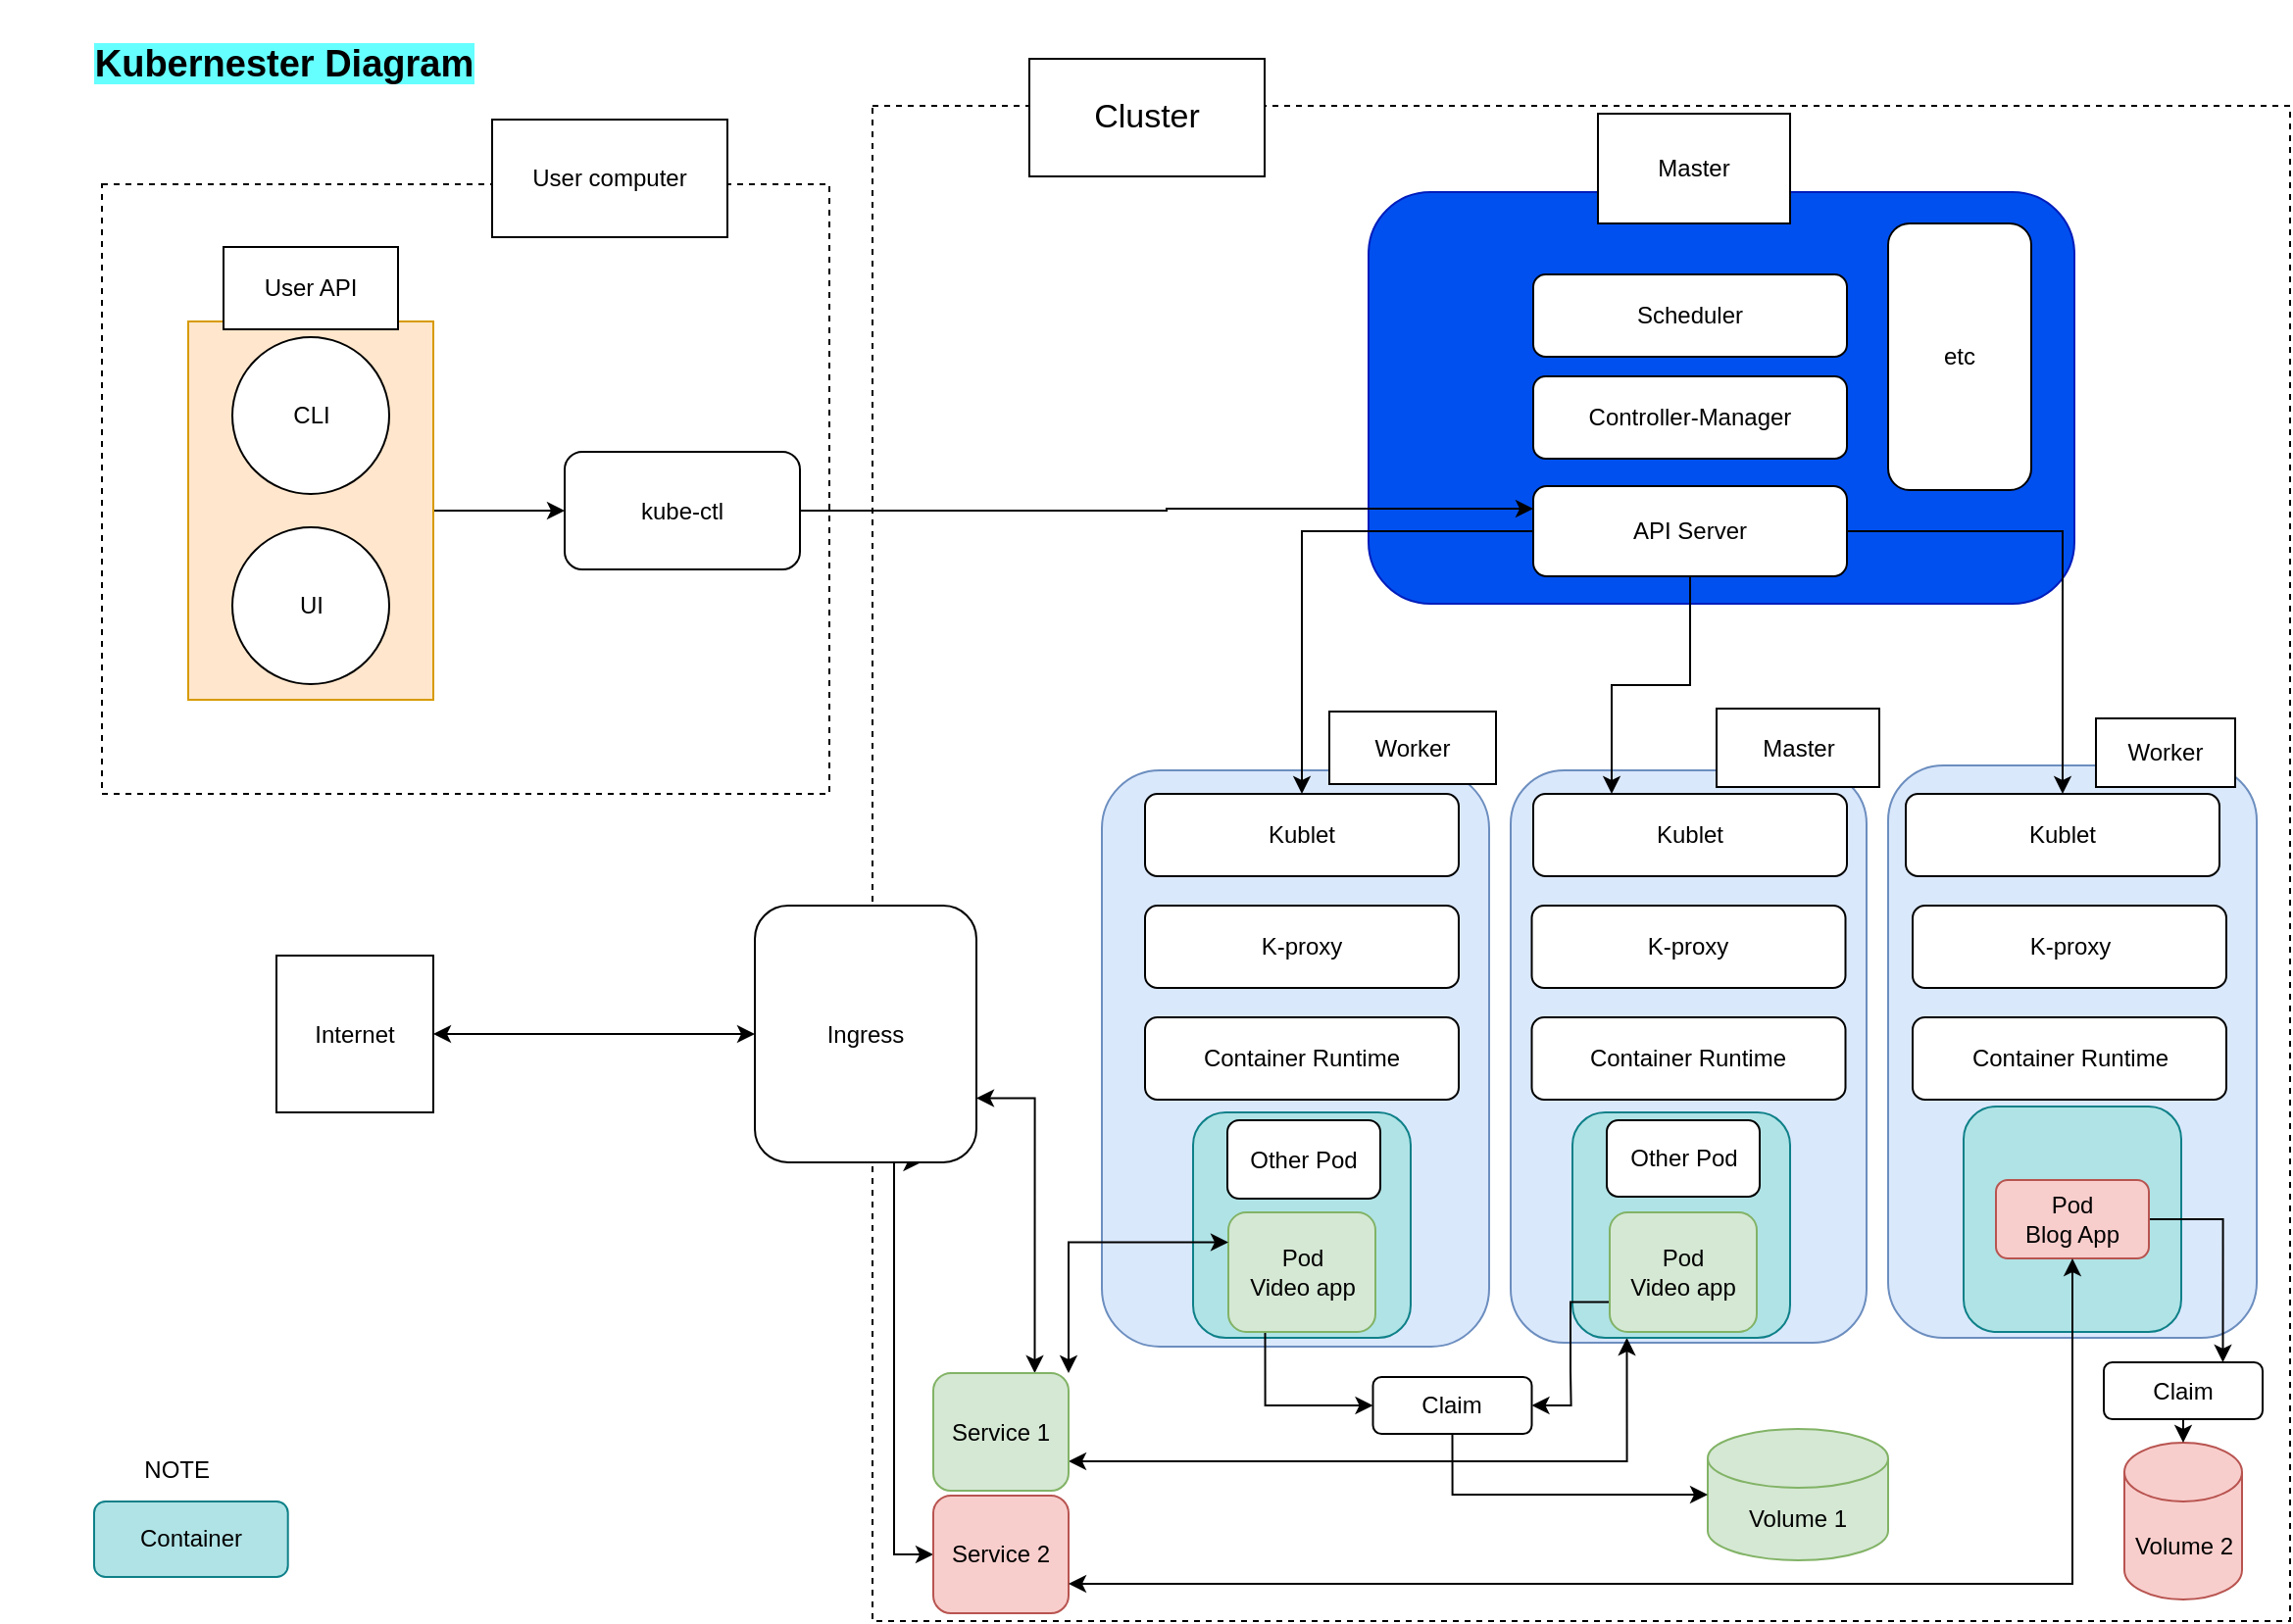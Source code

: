 <mxfile version="14.7.4" type="device"><diagram id="97tA19KJ_h1l2o9gUAl9" name="Page-1"><mxGraphModel dx="1985" dy="2621" grid="0" gridSize="10" guides="1" tooltips="1" connect="1" arrows="1" fold="1" page="1" pageScale="1" pageWidth="1169" pageHeight="827" math="0" shadow="0"><root><mxCell id="0"/><mxCell id="1" parent="0"/><mxCell id="HfnSnRylXD3_NEoxAxvN-61" value="" style="rounded=0;whiteSpace=wrap;html=1;dashed=1;" vertex="1" parent="1"><mxGeometry x="25" y="85" width="371" height="311" as="geometry"/></mxCell><mxCell id="HfnSnRylXD3_NEoxAxvN-59" style="edgeStyle=orthogonalEdgeStyle;rounded=0;orthogonalLoop=1;jettySize=auto;html=1;" edge="1" parent="1" source="HfnSnRylXD3_NEoxAxvN-53" target="HfnSnRylXD3_NEoxAxvN-57"><mxGeometry relative="1" as="geometry"/></mxCell><mxCell id="HfnSnRylXD3_NEoxAxvN-53" value="" style="rounded=0;whiteSpace=wrap;html=1;fillColor=#ffe6cc;strokeColor=#d79b00;" vertex="1" parent="1"><mxGeometry x="69" y="155" width="125" height="193" as="geometry"/></mxCell><mxCell id="HfnSnRylXD3_NEoxAxvN-5" value="" style="rounded=0;whiteSpace=wrap;html=1;dashed=1;" vertex="1" parent="1"><mxGeometry x="418" y="45" width="723" height="773" as="geometry"/></mxCell><mxCell id="HfnSnRylXD3_NEoxAxvN-1" value="" style="rounded=1;whiteSpace=wrap;html=1;fillColor=#0050ef;strokeColor=#001DBC;fontColor=#ffffff;" vertex="1" parent="1"><mxGeometry x="671" y="89" width="360" height="210" as="geometry"/></mxCell><mxCell id="HfnSnRylXD3_NEoxAxvN-2" value="" style="rounded=1;whiteSpace=wrap;html=1;fillColor=#dae8fc;strokeColor=#6c8ebf;" vertex="1" parent="1"><mxGeometry x="535" y="384" width="197.5" height="294" as="geometry"/></mxCell><mxCell id="HfnSnRylXD3_NEoxAxvN-3" value="" style="rounded=1;whiteSpace=wrap;html=1;fillColor=#dae8fc;strokeColor=#6c8ebf;" vertex="1" parent="1"><mxGeometry x="743.5" y="384" width="181.5" height="292" as="geometry"/></mxCell><mxCell id="HfnSnRylXD3_NEoxAxvN-4" value="" style="rounded=1;whiteSpace=wrap;html=1;fillColor=#dae8fc;strokeColor=#6c8ebf;" vertex="1" parent="1"><mxGeometry x="936" y="381.5" width="188" height="292" as="geometry"/></mxCell><mxCell id="HfnSnRylXD3_NEoxAxvN-6" value="&lt;font style=&quot;font-size: 17px&quot;&gt;Cluster&lt;/font&gt;" style="rounded=0;whiteSpace=wrap;html=1;" vertex="1" parent="1"><mxGeometry x="498" y="21" width="120" height="60" as="geometry"/></mxCell><mxCell id="HfnSnRylXD3_NEoxAxvN-8" value="Master" style="rounded=0;whiteSpace=wrap;html=1;" vertex="1" parent="1"><mxGeometry x="788" y="49" width="98" height="56" as="geometry"/></mxCell><mxCell id="HfnSnRylXD3_NEoxAxvN-9" value="Worker" style="rounded=0;whiteSpace=wrap;html=1;" vertex="1" parent="1"><mxGeometry x="651" y="354" width="85" height="37" as="geometry"/></mxCell><mxCell id="HfnSnRylXD3_NEoxAxvN-10" value="Master" style="rounded=0;whiteSpace=wrap;html=1;" vertex="1" parent="1"><mxGeometry x="848.5" y="352.5" width="83" height="40" as="geometry"/></mxCell><mxCell id="HfnSnRylXD3_NEoxAxvN-11" style="edgeStyle=orthogonalEdgeStyle;rounded=0;orthogonalLoop=1;jettySize=auto;html=1;exitX=0.5;exitY=1;exitDx=0;exitDy=0;" edge="1" parent="1" source="HfnSnRylXD3_NEoxAxvN-10" target="HfnSnRylXD3_NEoxAxvN-10"><mxGeometry relative="1" as="geometry"/></mxCell><mxCell id="HfnSnRylXD3_NEoxAxvN-12" value="Worker" style="rounded=0;whiteSpace=wrap;html=1;" vertex="1" parent="1"><mxGeometry x="1042" y="357.5" width="71" height="35" as="geometry"/></mxCell><mxCell id="HfnSnRylXD3_NEoxAxvN-14" value="Scheduler" style="rounded=1;whiteSpace=wrap;html=1;" vertex="1" parent="1"><mxGeometry x="755" y="131" width="160" height="42" as="geometry"/></mxCell><mxCell id="HfnSnRylXD3_NEoxAxvN-15" value="Controller-Manager" style="rounded=1;whiteSpace=wrap;html=1;" vertex="1" parent="1"><mxGeometry x="755" y="183" width="160" height="42" as="geometry"/></mxCell><mxCell id="HfnSnRylXD3_NEoxAxvN-41" style="edgeStyle=orthogonalEdgeStyle;rounded=0;orthogonalLoop=1;jettySize=auto;html=1;exitX=0;exitY=0.5;exitDx=0;exitDy=0;entryX=0.5;entryY=0;entryDx=0;entryDy=0;" edge="1" parent="1" source="HfnSnRylXD3_NEoxAxvN-16" target="HfnSnRylXD3_NEoxAxvN-17"><mxGeometry relative="1" as="geometry"><mxPoint x="641" y="452" as="targetPoint"/></mxGeometry></mxCell><mxCell id="HfnSnRylXD3_NEoxAxvN-42" style="edgeStyle=orthogonalEdgeStyle;rounded=0;orthogonalLoop=1;jettySize=auto;html=1;exitX=0.5;exitY=1;exitDx=0;exitDy=0;entryX=0.25;entryY=0;entryDx=0;entryDy=0;" edge="1" parent="1" source="HfnSnRylXD3_NEoxAxvN-16" target="HfnSnRylXD3_NEoxAxvN-21"><mxGeometry relative="1" as="geometry"/></mxCell><mxCell id="HfnSnRylXD3_NEoxAxvN-43" style="edgeStyle=orthogonalEdgeStyle;rounded=0;orthogonalLoop=1;jettySize=auto;html=1;exitX=1;exitY=0.5;exitDx=0;exitDy=0;entryX=0.5;entryY=0;entryDx=0;entryDy=0;" edge="1" parent="1" source="HfnSnRylXD3_NEoxAxvN-16" target="HfnSnRylXD3_NEoxAxvN-24"><mxGeometry relative="1" as="geometry"/></mxCell><mxCell id="HfnSnRylXD3_NEoxAxvN-16" value="API Server" style="rounded=1;whiteSpace=wrap;html=1;" vertex="1" parent="1"><mxGeometry x="755" y="239" width="160" height="46" as="geometry"/></mxCell><mxCell id="HfnSnRylXD3_NEoxAxvN-17" value="Kublet" style="rounded=1;whiteSpace=wrap;html=1;" vertex="1" parent="1"><mxGeometry x="557" y="396" width="160" height="42" as="geometry"/></mxCell><mxCell id="HfnSnRylXD3_NEoxAxvN-18" value="K-proxy" style="rounded=1;whiteSpace=wrap;html=1;" vertex="1" parent="1"><mxGeometry x="557" y="453" width="160" height="42" as="geometry"/></mxCell><mxCell id="HfnSnRylXD3_NEoxAxvN-19" value="Container Runtime" style="rounded=1;whiteSpace=wrap;html=1;" vertex="1" parent="1"><mxGeometry x="557" y="510" width="160" height="42" as="geometry"/></mxCell><mxCell id="HfnSnRylXD3_NEoxAxvN-21" value="Kublet" style="rounded=1;whiteSpace=wrap;html=1;" vertex="1" parent="1"><mxGeometry x="755" y="396" width="160" height="42" as="geometry"/></mxCell><mxCell id="HfnSnRylXD3_NEoxAxvN-22" value="K-proxy" style="rounded=1;whiteSpace=wrap;html=1;" vertex="1" parent="1"><mxGeometry x="754.25" y="453" width="160" height="42" as="geometry"/></mxCell><mxCell id="HfnSnRylXD3_NEoxAxvN-23" value="Container Runtime" style="rounded=1;whiteSpace=wrap;html=1;" vertex="1" parent="1"><mxGeometry x="754.25" y="510" width="160" height="42" as="geometry"/></mxCell><mxCell id="HfnSnRylXD3_NEoxAxvN-24" value="Kublet" style="rounded=1;whiteSpace=wrap;html=1;" vertex="1" parent="1"><mxGeometry x="945" y="396" width="160" height="42" as="geometry"/></mxCell><mxCell id="HfnSnRylXD3_NEoxAxvN-25" value="K-proxy" style="rounded=1;whiteSpace=wrap;html=1;" vertex="1" parent="1"><mxGeometry x="948.5" y="453" width="160" height="42" as="geometry"/></mxCell><mxCell id="HfnSnRylXD3_NEoxAxvN-26" value="Container Runtime" style="rounded=1;whiteSpace=wrap;html=1;" vertex="1" parent="1"><mxGeometry x="948.5" y="510" width="160" height="42" as="geometry"/></mxCell><mxCell id="HfnSnRylXD3_NEoxAxvN-65" style="edgeStyle=orthogonalEdgeStyle;rounded=0;orthogonalLoop=1;jettySize=auto;html=1;startArrow=classic;startFill=1;" edge="1" parent="1" source="HfnSnRylXD3_NEoxAxvN-44" target="HfnSnRylXD3_NEoxAxvN-64"><mxGeometry relative="1" as="geometry"/></mxCell><mxCell id="HfnSnRylXD3_NEoxAxvN-44" value="Internet" style="whiteSpace=wrap;html=1;aspect=fixed;" vertex="1" parent="1"><mxGeometry x="114" y="478.5" width="80" height="80" as="geometry"/></mxCell><mxCell id="HfnSnRylXD3_NEoxAxvN-50" value="CLI" style="ellipse;whiteSpace=wrap;html=1;aspect=fixed;" vertex="1" parent="1"><mxGeometry x="91.5" y="163" width="80" height="80" as="geometry"/></mxCell><mxCell id="HfnSnRylXD3_NEoxAxvN-51" value="UI" style="ellipse;whiteSpace=wrap;html=1;aspect=fixed;" vertex="1" parent="1"><mxGeometry x="91.5" y="260" width="80" height="80" as="geometry"/></mxCell><mxCell id="HfnSnRylXD3_NEoxAxvN-56" value="User API" style="rounded=0;whiteSpace=wrap;html=1;" vertex="1" parent="1"><mxGeometry x="87" y="117" width="89" height="42" as="geometry"/></mxCell><mxCell id="HfnSnRylXD3_NEoxAxvN-60" style="edgeStyle=orthogonalEdgeStyle;rounded=0;orthogonalLoop=1;jettySize=auto;html=1;entryX=0;entryY=0.25;entryDx=0;entryDy=0;" edge="1" parent="1" source="HfnSnRylXD3_NEoxAxvN-57" target="HfnSnRylXD3_NEoxAxvN-16"><mxGeometry relative="1" as="geometry"/></mxCell><mxCell id="HfnSnRylXD3_NEoxAxvN-57" value="kube-ctl" style="rounded=1;whiteSpace=wrap;html=1;" vertex="1" parent="1"><mxGeometry x="261" y="221.5" width="120" height="60" as="geometry"/></mxCell><mxCell id="HfnSnRylXD3_NEoxAxvN-62" value="User computer" style="rounded=0;whiteSpace=wrap;html=1;" vertex="1" parent="1"><mxGeometry x="224" y="52" width="120" height="60" as="geometry"/></mxCell><mxCell id="HfnSnRylXD3_NEoxAxvN-63" value="etc" style="rounded=1;whiteSpace=wrap;html=1;" vertex="1" parent="1"><mxGeometry x="936" y="105" width="73" height="136" as="geometry"/></mxCell><mxCell id="HfnSnRylXD3_NEoxAxvN-70" style="edgeStyle=orthogonalEdgeStyle;rounded=0;orthogonalLoop=1;jettySize=auto;html=1;exitX=1;exitY=0.75;exitDx=0;exitDy=0;entryX=0.75;entryY=0;entryDx=0;entryDy=0;startArrow=classic;startFill=1;" edge="1" parent="1" source="HfnSnRylXD3_NEoxAxvN-64" target="HfnSnRylXD3_NEoxAxvN-66"><mxGeometry relative="1" as="geometry"/></mxCell><mxCell id="HfnSnRylXD3_NEoxAxvN-71" style="edgeStyle=orthogonalEdgeStyle;rounded=0;orthogonalLoop=1;jettySize=auto;html=1;exitX=0.75;exitY=1;exitDx=0;exitDy=0;entryX=0;entryY=0.5;entryDx=0;entryDy=0;startArrow=classic;startFill=1;" edge="1" parent="1" source="HfnSnRylXD3_NEoxAxvN-64" target="HfnSnRylXD3_NEoxAxvN-67"><mxGeometry relative="1" as="geometry"><Array as="points"><mxPoint x="429" y="584"/><mxPoint x="429" y="784"/></Array></mxGeometry></mxCell><mxCell id="HfnSnRylXD3_NEoxAxvN-64" value="Ingress" style="rounded=1;whiteSpace=wrap;html=1;" vertex="1" parent="1"><mxGeometry x="358" y="453" width="113" height="131" as="geometry"/></mxCell><mxCell id="HfnSnRylXD3_NEoxAxvN-88" style="edgeStyle=orthogonalEdgeStyle;rounded=0;orthogonalLoop=1;jettySize=auto;html=1;exitX=1;exitY=0.75;exitDx=0;exitDy=0;entryX=0.25;entryY=1;entryDx=0;entryDy=0;startArrow=classic;startFill=1;" edge="1" parent="1" source="HfnSnRylXD3_NEoxAxvN-66" target="HfnSnRylXD3_NEoxAxvN-81"><mxGeometry relative="1" as="geometry"/></mxCell><mxCell id="HfnSnRylXD3_NEoxAxvN-66" value="Service 1" style="rounded=1;whiteSpace=wrap;html=1;fillColor=#d5e8d4;strokeColor=#82b366;" vertex="1" parent="1"><mxGeometry x="449" y="691.5" width="69" height="60" as="geometry"/></mxCell><mxCell id="HfnSnRylXD3_NEoxAxvN-67" value="Service 2" style="rounded=1;whiteSpace=wrap;html=1;fillColor=#f8cecc;strokeColor=#b85450;" vertex="1" parent="1"><mxGeometry x="449" y="754" width="69" height="60" as="geometry"/></mxCell><mxCell id="HfnSnRylXD3_NEoxAxvN-75" value="Volume 1" style="shape=cylinder3;whiteSpace=wrap;html=1;boundedLbl=1;backgroundOutline=1;size=15;fillColor=#d5e8d4;strokeColor=#82b366;" vertex="1" parent="1"><mxGeometry x="844" y="720" width="92" height="67" as="geometry"/></mxCell><mxCell id="HfnSnRylXD3_NEoxAxvN-77" value="" style="rounded=1;whiteSpace=wrap;html=1;fillColor=#b0e3e6;strokeColor=#0e8088;" vertex="1" parent="1"><mxGeometry x="581.5" y="558.5" width="111" height="115" as="geometry"/></mxCell><mxCell id="HfnSnRylXD3_NEoxAxvN-101" style="edgeStyle=orthogonalEdgeStyle;rounded=0;orthogonalLoop=1;jettySize=auto;html=1;exitX=0.25;exitY=1;exitDx=0;exitDy=0;entryX=0;entryY=0.5;entryDx=0;entryDy=0;startArrow=none;startFill=0;" edge="1" parent="1" source="HfnSnRylXD3_NEoxAxvN-78" target="HfnSnRylXD3_NEoxAxvN-95"><mxGeometry relative="1" as="geometry"/></mxCell><mxCell id="HfnSnRylXD3_NEoxAxvN-78" value="Pod&lt;br&gt;Video app" style="rounded=1;whiteSpace=wrap;html=1;fillColor=#d5e8d4;strokeColor=#82b366;" vertex="1" parent="1"><mxGeometry x="599.5" y="609.5" width="75" height="61" as="geometry"/></mxCell><mxCell id="HfnSnRylXD3_NEoxAxvN-79" value="Other Pod" style="rounded=1;whiteSpace=wrap;html=1;" vertex="1" parent="1"><mxGeometry x="599" y="562.5" width="78" height="40" as="geometry"/></mxCell><mxCell id="HfnSnRylXD3_NEoxAxvN-76" value="" style="rounded=1;whiteSpace=wrap;html=1;fillColor=#b0e3e6;strokeColor=#0e8088;" vertex="1" parent="1"><mxGeometry x="974.5" y="555.5" width="111" height="115" as="geometry"/></mxCell><mxCell id="HfnSnRylXD3_NEoxAxvN-99" style="edgeStyle=orthogonalEdgeStyle;rounded=0;orthogonalLoop=1;jettySize=auto;html=1;exitX=1;exitY=0.5;exitDx=0;exitDy=0;entryX=0.75;entryY=0;entryDx=0;entryDy=0;startArrow=none;startFill=0;" edge="1" parent="1" source="HfnSnRylXD3_NEoxAxvN-37" target="HfnSnRylXD3_NEoxAxvN-98"><mxGeometry relative="1" as="geometry"/></mxCell><mxCell id="HfnSnRylXD3_NEoxAxvN-37" value="Pod&lt;br&gt;Blog App" style="rounded=1;whiteSpace=wrap;html=1;fillColor=#f8cecc;strokeColor=#b85450;" vertex="1" parent="1"><mxGeometry x="991" y="593" width="78" height="40" as="geometry"/></mxCell><mxCell id="HfnSnRylXD3_NEoxAxvN-81" value="" style="rounded=1;whiteSpace=wrap;html=1;fillColor=#b0e3e6;strokeColor=#0e8088;" vertex="1" parent="1"><mxGeometry x="775" y="558.5" width="111" height="115" as="geometry"/></mxCell><mxCell id="HfnSnRylXD3_NEoxAxvN-82" value="Other Pod" style="rounded=1;whiteSpace=wrap;html=1;" vertex="1" parent="1"><mxGeometry x="792.5" y="562.5" width="78" height="39" as="geometry"/></mxCell><mxCell id="HfnSnRylXD3_NEoxAxvN-103" style="edgeStyle=orthogonalEdgeStyle;rounded=0;orthogonalLoop=1;jettySize=auto;html=1;exitX=0;exitY=0.75;exitDx=0;exitDy=0;entryX=1;entryY=0.5;entryDx=0;entryDy=0;startArrow=none;startFill=0;" edge="1" parent="1" source="HfnSnRylXD3_NEoxAxvN-83" target="HfnSnRylXD3_NEoxAxvN-95"><mxGeometry relative="1" as="geometry"/></mxCell><mxCell id="HfnSnRylXD3_NEoxAxvN-83" value="Pod&lt;br&gt;Video app" style="rounded=1;whiteSpace=wrap;html=1;fillColor=#d5e8d4;strokeColor=#82b366;" vertex="1" parent="1"><mxGeometry x="794" y="609.5" width="75" height="61" as="geometry"/></mxCell><mxCell id="HfnSnRylXD3_NEoxAxvN-84" value="Container" style="rounded=1;whiteSpace=wrap;html=1;fillColor=#b0e3e6;strokeColor=#0e8088;" vertex="1" parent="1"><mxGeometry x="21" y="757" width="98.85" height="38.5" as="geometry"/></mxCell><mxCell id="HfnSnRylXD3_NEoxAxvN-85" value="Volume 2" style="shape=cylinder3;whiteSpace=wrap;html=1;boundedLbl=1;backgroundOutline=1;size=15;fillColor=#f8cecc;strokeColor=#b85450;" vertex="1" parent="1"><mxGeometry x="1056.5" y="727" width="60" height="80" as="geometry"/></mxCell><mxCell id="HfnSnRylXD3_NEoxAxvN-86" style="edgeStyle=orthogonalEdgeStyle;rounded=0;orthogonalLoop=1;jettySize=auto;html=1;exitX=1;exitY=0;exitDx=0;exitDy=0;entryX=0;entryY=0.25;entryDx=0;entryDy=0;startArrow=classic;startFill=1;" edge="1" parent="1" source="HfnSnRylXD3_NEoxAxvN-66" target="HfnSnRylXD3_NEoxAxvN-78"><mxGeometry relative="1" as="geometry"/></mxCell><mxCell id="HfnSnRylXD3_NEoxAxvN-89" style="edgeStyle=orthogonalEdgeStyle;rounded=0;orthogonalLoop=1;jettySize=auto;html=1;exitX=1;exitY=0.75;exitDx=0;exitDy=0;startArrow=classic;startFill=1;" edge="1" parent="1" source="HfnSnRylXD3_NEoxAxvN-67" target="HfnSnRylXD3_NEoxAxvN-37"><mxGeometry relative="1" as="geometry"/></mxCell><mxCell id="HfnSnRylXD3_NEoxAxvN-102" style="edgeStyle=orthogonalEdgeStyle;rounded=0;orthogonalLoop=1;jettySize=auto;html=1;exitX=0.5;exitY=1;exitDx=0;exitDy=0;startArrow=none;startFill=0;" edge="1" parent="1" source="HfnSnRylXD3_NEoxAxvN-95" target="HfnSnRylXD3_NEoxAxvN-75"><mxGeometry relative="1" as="geometry"/></mxCell><mxCell id="HfnSnRylXD3_NEoxAxvN-95" value="Claim" style="rounded=1;whiteSpace=wrap;html=1;" vertex="1" parent="1"><mxGeometry x="673.25" y="693.5" width="81" height="29" as="geometry"/></mxCell><mxCell id="HfnSnRylXD3_NEoxAxvN-100" style="edgeStyle=orthogonalEdgeStyle;rounded=0;orthogonalLoop=1;jettySize=auto;html=1;exitX=0.5;exitY=1;exitDx=0;exitDy=0;entryX=0.5;entryY=0;entryDx=0;entryDy=0;entryPerimeter=0;startArrow=none;startFill=0;" edge="1" parent="1" source="HfnSnRylXD3_NEoxAxvN-98" target="HfnSnRylXD3_NEoxAxvN-85"><mxGeometry relative="1" as="geometry"/></mxCell><mxCell id="HfnSnRylXD3_NEoxAxvN-98" value="Claim" style="rounded=1;whiteSpace=wrap;html=1;" vertex="1" parent="1"><mxGeometry x="1046" y="686" width="81" height="29" as="geometry"/></mxCell><mxCell id="HfnSnRylXD3_NEoxAxvN-104" value="NOTE&amp;nbsp;" style="text;html=1;strokeColor=none;fillColor=none;align=center;verticalAlign=middle;whiteSpace=wrap;rounded=0;" vertex="1" parent="1"><mxGeometry x="45" y="731" width="40" height="20" as="geometry"/></mxCell><mxCell id="HfnSnRylXD3_NEoxAxvN-107" value="&lt;h1&gt;&lt;b&gt;&lt;font style=&quot;font-size: 19px ; background-color: rgb(102 , 255 , 255)&quot;&gt;Kubernester Diagram&lt;/font&gt;&lt;/b&gt;&lt;/h1&gt;" style="text;html=1;strokeColor=none;fillColor=none;align=center;verticalAlign=middle;whiteSpace=wrap;rounded=0;" vertex="1" parent="1"><mxGeometry x="-26.5" y="-1" width="287.5" height="46" as="geometry"/></mxCell></root></mxGraphModel></diagram></mxfile>